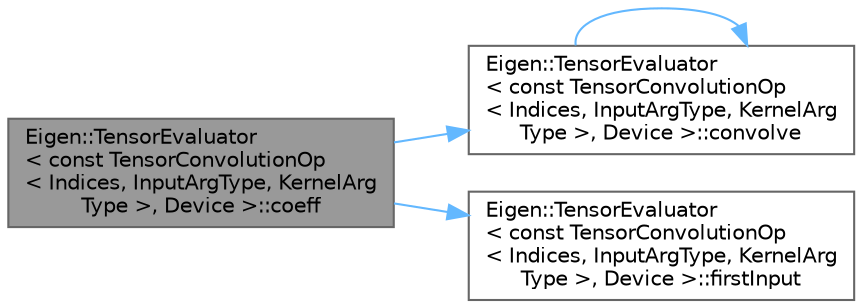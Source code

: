 digraph "Eigen::TensorEvaluator&lt; const TensorConvolutionOp&lt; Indices, InputArgType, KernelArgType &gt;, Device &gt;::coeff"
{
 // LATEX_PDF_SIZE
  bgcolor="transparent";
  edge [fontname=Helvetica,fontsize=10,labelfontname=Helvetica,labelfontsize=10];
  node [fontname=Helvetica,fontsize=10,shape=box,height=0.2,width=0.4];
  rankdir="LR";
  Node1 [id="Node000001",label="Eigen::TensorEvaluator\l\< const TensorConvolutionOp\l\< Indices, InputArgType, KernelArg\lType \>, Device \>::coeff",height=0.2,width=0.4,color="gray40", fillcolor="grey60", style="filled", fontcolor="black",tooltip=" "];
  Node1 -> Node2 [id="edge1_Node000001_Node000002",color="steelblue1",style="solid",tooltip=" "];
  Node2 [id="Node000002",label="Eigen::TensorEvaluator\l\< const TensorConvolutionOp\l\< Indices, InputArgType, KernelArg\lType \>, Device \>::convolve",height=0.2,width=0.4,color="grey40", fillcolor="white", style="filled",URL="$struct_eigen_1_1_tensor_evaluator_3_01const_01_tensor_convolution_op_3_01_indices_00_01_input_ar27ed28dccb4630db304c3ad822c3d857.html#a120d01dc19956278dc468d37dfbd2432",tooltip=" "];
  Node2 -> Node2 [id="edge2_Node000002_Node000002",color="steelblue1",style="solid",tooltip=" "];
  Node1 -> Node3 [id="edge3_Node000001_Node000003",color="steelblue1",style="solid",tooltip=" "];
  Node3 [id="Node000003",label="Eigen::TensorEvaluator\l\< const TensorConvolutionOp\l\< Indices, InputArgType, KernelArg\lType \>, Device \>::firstInput",height=0.2,width=0.4,color="grey40", fillcolor="white", style="filled",URL="$struct_eigen_1_1_tensor_evaluator_3_01const_01_tensor_convolution_op_3_01_indices_00_01_input_ar27ed28dccb4630db304c3ad822c3d857.html#a52761064a02829e3915d66fa090d5894",tooltip=" "];
}
